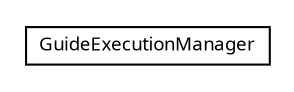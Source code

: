 #!/usr/local/bin/dot
#
# Class diagram 
# Generated by UMLGraph version R5_6 (http://www.umlgraph.org/)
#

digraph G {
	edge [fontname="Trebuchet MS",fontsize=10,labelfontname="Trebuchet MS",labelfontsize=10];
	node [fontname="Trebuchet MS",fontsize=10,shape=plaintext];
	nodesep=0.25;
	ranksep=0.5;
	// se.cambio.cds.controller.execution.GuideExecutionManager
	c23236 [label=<<table title="se.cambio.cds.controller.execution.GuideExecutionManager" border="0" cellborder="1" cellspacing="0" cellpadding="2" port="p" href="./GuideExecutionManager.html">
		<tr><td><table border="0" cellspacing="0" cellpadding="1">
<tr><td align="center" balign="center"><font face="Trebuchet MS"> GuideExecutionManager </font></td></tr>
		</table></td></tr>
		</table>>, URL="./GuideExecutionManager.html", fontname="Trebuchet MS", fontcolor="black", fontsize=9.0];
}

